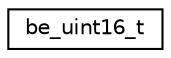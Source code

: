 digraph "Graphical Class Hierarchy"
{
 // LATEX_PDF_SIZE
  edge [fontname="Helvetica",fontsize="10",labelfontname="Helvetica",labelfontsize="10"];
  node [fontname="Helvetica",fontsize="10",shape=record];
  rankdir="LR";
  Node0 [label="be_uint16_t",height=0.2,width=0.4,color="black", fillcolor="white", style="filled",URL="$unionbe__uint16__t.html",tooltip="A 16 bit integer in big endian aka network byte order."];
}

